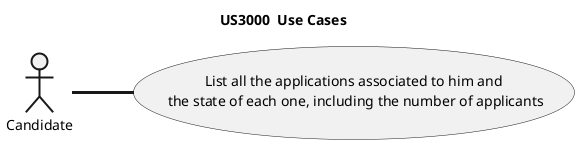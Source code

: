 @startuml

left to right direction
title US3000  Use Cases
skinparam titleBorderRoundCorner 20
skinparam titleBorderThickness 2
skinparam arrowThickness 3

'**********Manager Use cases*************
:Candidate: as ADM


Usecase MU02 as "List all the applications associated to him and\n the state of each one, including the number of applicants"




ADM -d- MU02


@enduml